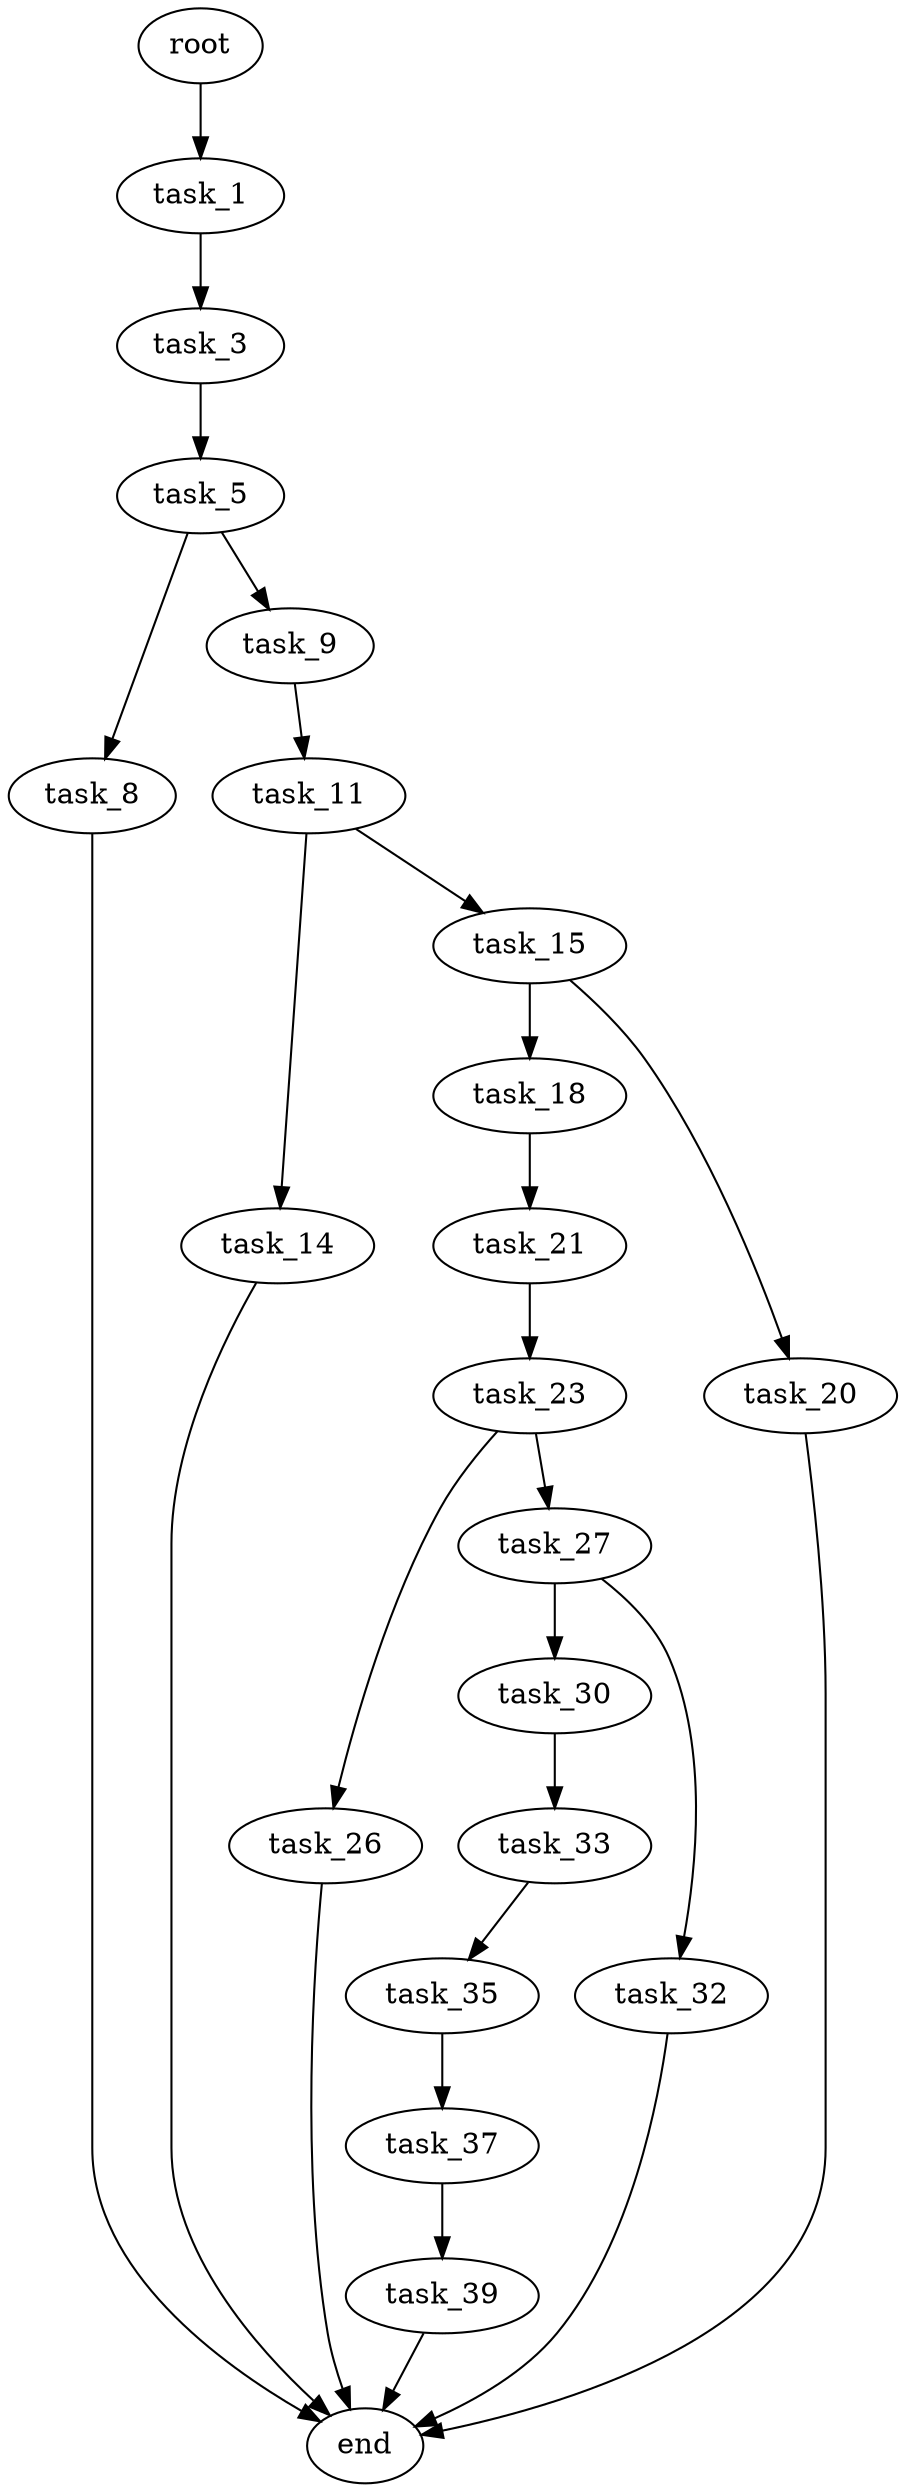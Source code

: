 digraph G {
  root [size="0.000000"];
  task_1 [size="8821171049.000000"];
  task_3 [size="18329203067.000000"];
  task_5 [size="199434317248.000000"];
  task_8 [size="8589934592.000000"];
  task_9 [size="28250243997.000000"];
  task_11 [size="2504055676.000000"];
  task_14 [size="368293445632.000000"];
  task_15 [size="28991029248.000000"];
  task_18 [size="105844217278.000000"];
  task_20 [size="343974385836.000000"];
  task_21 [size="782757789696.000000"];
  task_23 [size="102073913453.000000"];
  task_26 [size="68719476736.000000"];
  task_27 [size="368293445632.000000"];
  task_30 [size="821766349851.000000"];
  task_32 [size="8525480961.000000"];
  task_33 [size="782757789696.000000"];
  task_35 [size="30921110784.000000"];
  task_37 [size="368293445632.000000"];
  task_39 [size="5420587775.000000"];
  end [size="0.000000"];

  root -> task_1 [size="1.000000"];
  task_1 -> task_3 [size="838860800.000000"];
  task_3 -> task_5 [size="411041792.000000"];
  task_5 -> task_8 [size="134217728.000000"];
  task_5 -> task_9 [size="134217728.000000"];
  task_8 -> end [size="1.000000"];
  task_9 -> task_11 [size="536870912.000000"];
  task_11 -> task_14 [size="75497472.000000"];
  task_11 -> task_15 [size="75497472.000000"];
  task_14 -> end [size="1.000000"];
  task_15 -> task_18 [size="75497472.000000"];
  task_15 -> task_20 [size="75497472.000000"];
  task_18 -> task_21 [size="75497472.000000"];
  task_20 -> end [size="1.000000"];
  task_21 -> task_23 [size="679477248.000000"];
  task_23 -> task_26 [size="411041792.000000"];
  task_23 -> task_27 [size="411041792.000000"];
  task_26 -> end [size="1.000000"];
  task_27 -> task_30 [size="411041792.000000"];
  task_27 -> task_32 [size="411041792.000000"];
  task_30 -> task_33 [size="679477248.000000"];
  task_32 -> end [size="1.000000"];
  task_33 -> task_35 [size="679477248.000000"];
  task_35 -> task_37 [size="679477248.000000"];
  task_37 -> task_39 [size="411041792.000000"];
  task_39 -> end [size="1.000000"];
}
